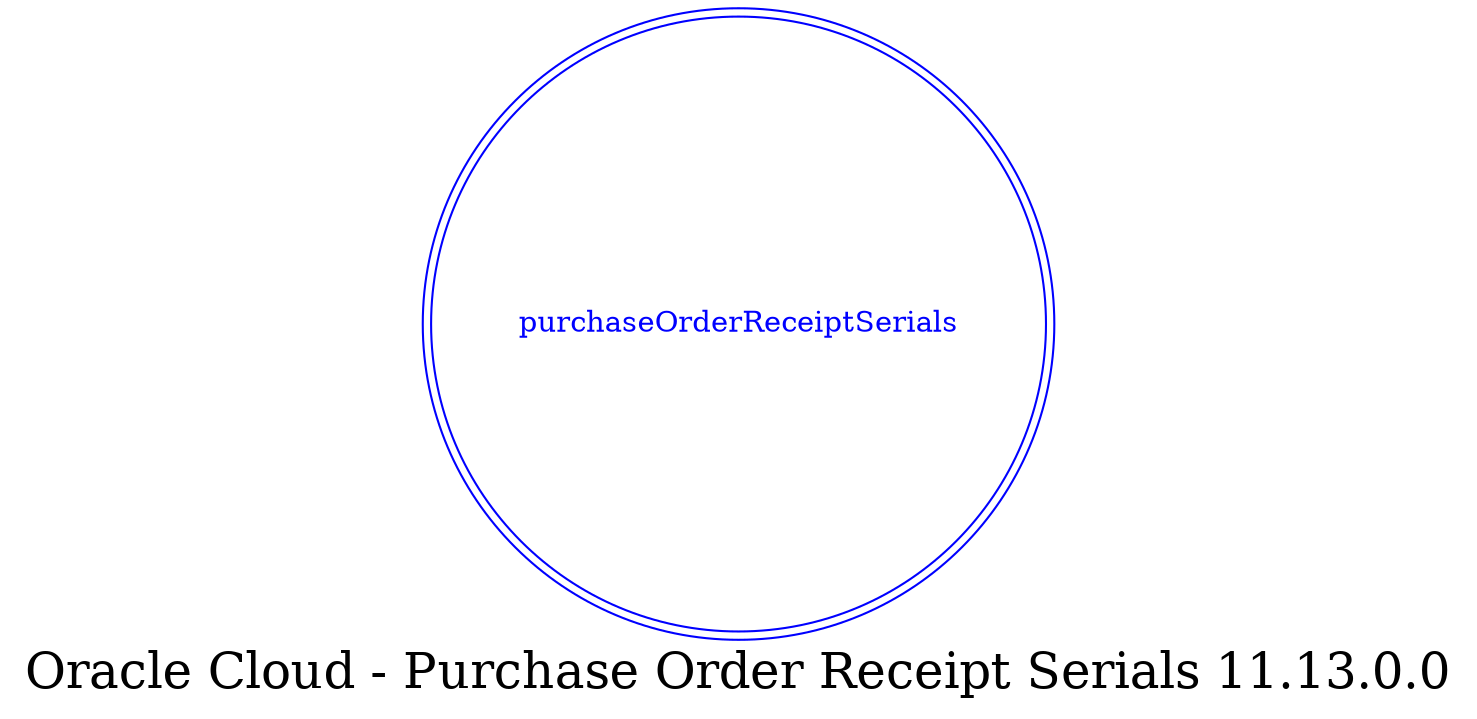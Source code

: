 digraph LexiconGraph {
graph[label="Oracle Cloud - Purchase Order Receipt Serials 11.13.0.0", fontsize=24]
splines=true
"purchaseOrderReceiptSerials" [color=blue, fontcolor=blue, shape=doublecircle]
}
